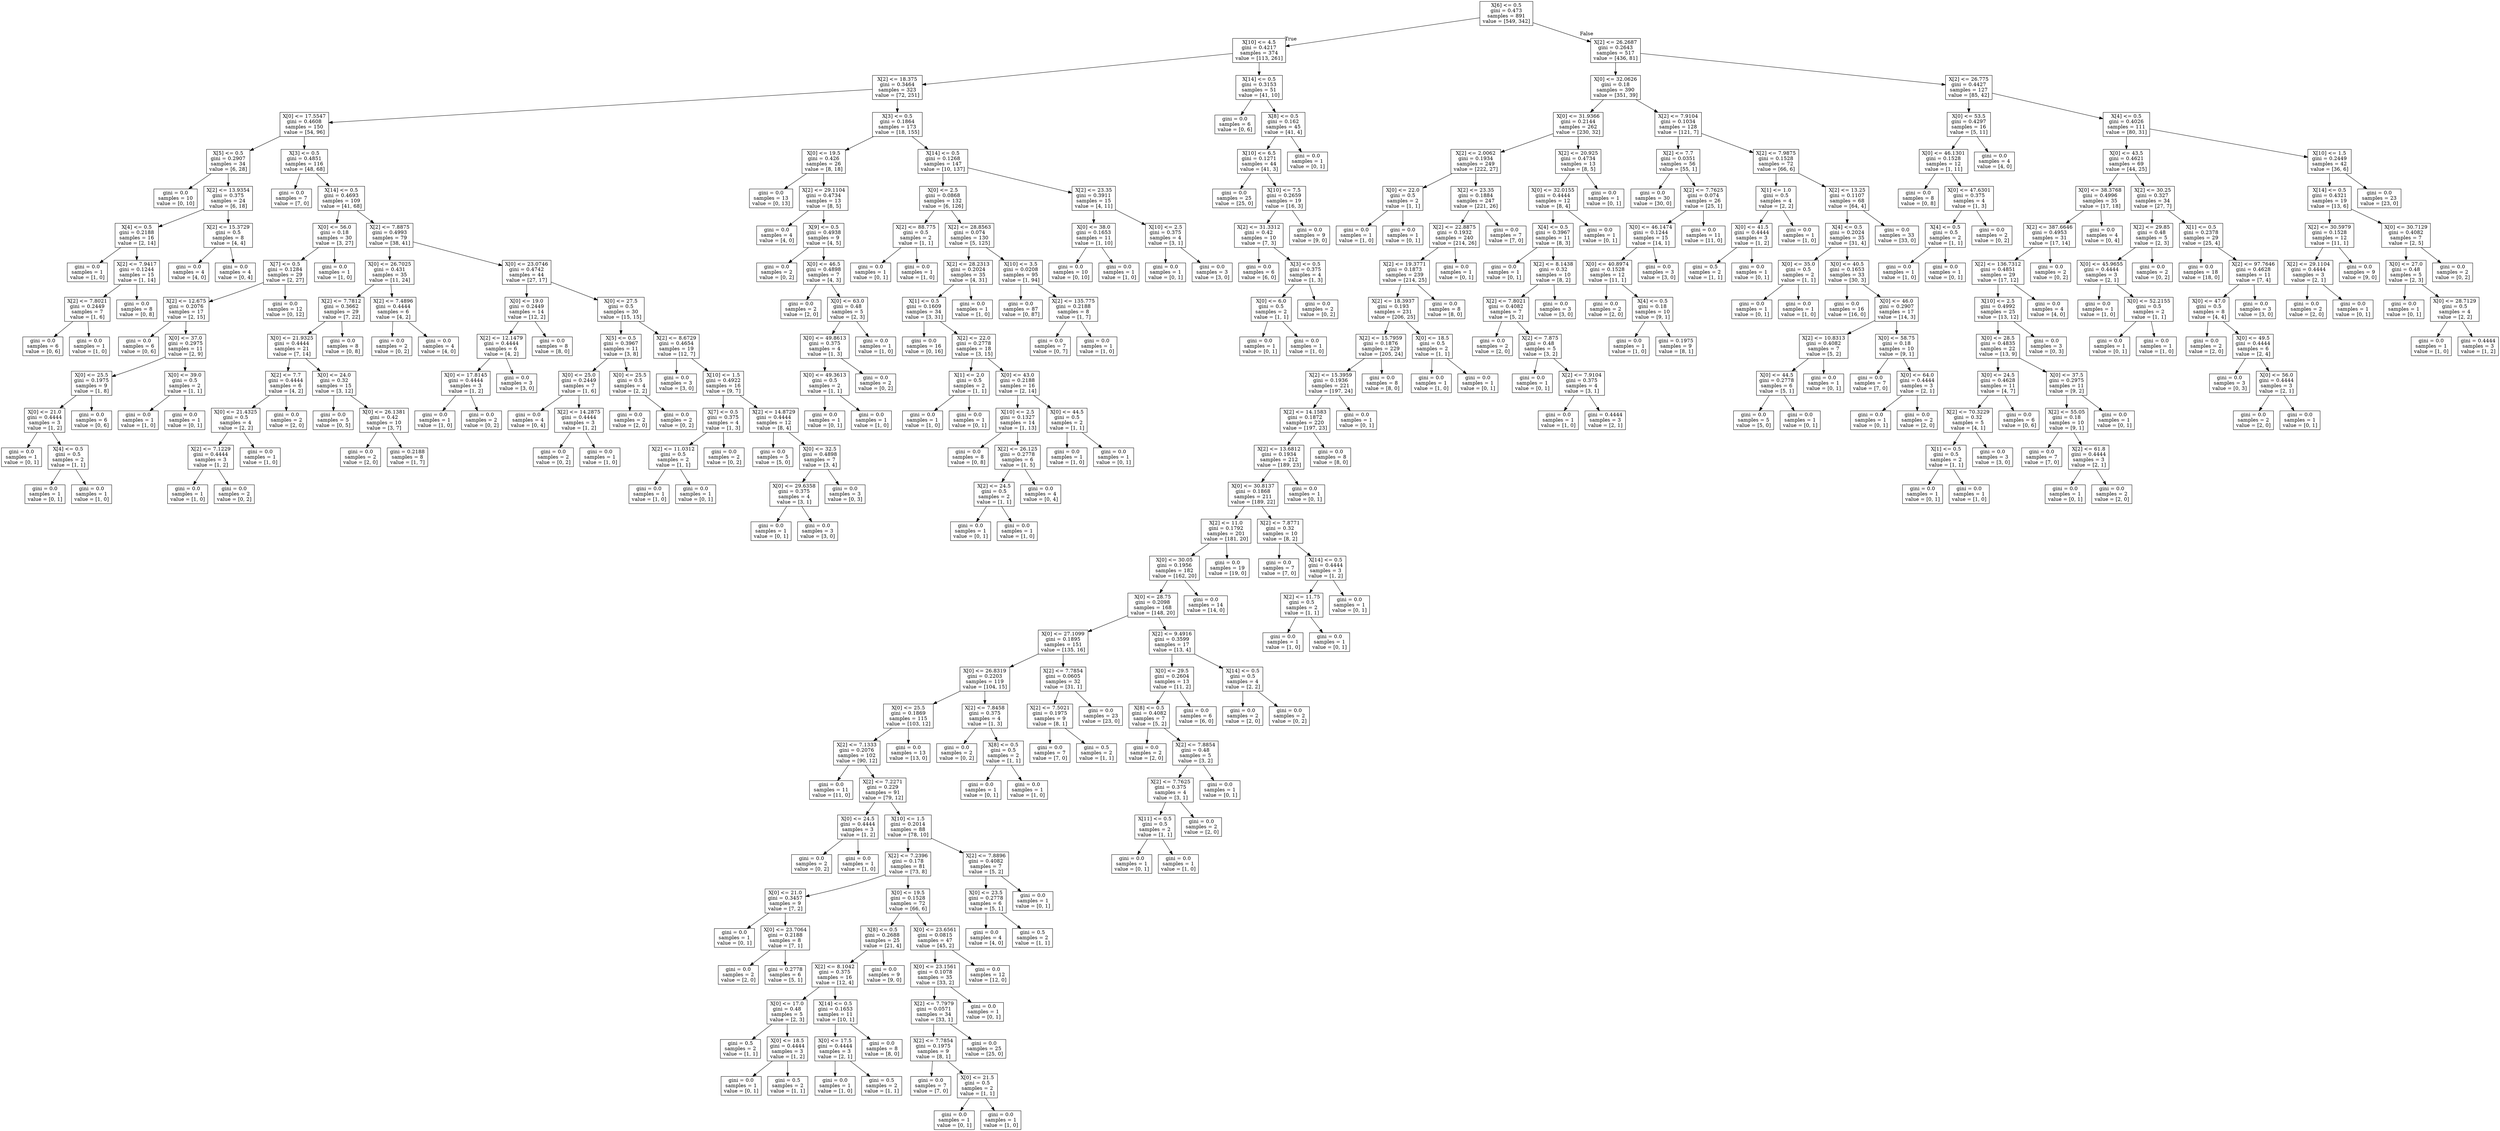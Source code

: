 digraph Tree {
node [shape=box] ;
0 [label="X[6] <= 0.5\ngini = 0.473\nsamples = 891\nvalue = [549, 342]"] ;
1 [label="X[10] <= 4.5\ngini = 0.4217\nsamples = 374\nvalue = [113, 261]"] ;
0 -> 1 [labeldistance=2.5, labelangle=45, headlabel="True"] ;
2 [label="X[2] <= 18.375\ngini = 0.3464\nsamples = 323\nvalue = [72, 251]"] ;
1 -> 2 ;
3 [label="X[0] <= 17.5547\ngini = 0.4608\nsamples = 150\nvalue = [54, 96]"] ;
2 -> 3 ;
4 [label="X[5] <= 0.5\ngini = 0.2907\nsamples = 34\nvalue = [6, 28]"] ;
3 -> 4 ;
5 [label="gini = 0.0\nsamples = 10\nvalue = [0, 10]"] ;
4 -> 5 ;
6 [label="X[2] <= 13.9354\ngini = 0.375\nsamples = 24\nvalue = [6, 18]"] ;
4 -> 6 ;
7 [label="X[4] <= 0.5\ngini = 0.2188\nsamples = 16\nvalue = [2, 14]"] ;
6 -> 7 ;
8 [label="gini = 0.0\nsamples = 1\nvalue = [1, 0]"] ;
7 -> 8 ;
9 [label="X[2] <= 7.9417\ngini = 0.1244\nsamples = 15\nvalue = [1, 14]"] ;
7 -> 9 ;
10 [label="X[2] <= 7.8021\ngini = 0.2449\nsamples = 7\nvalue = [1, 6]"] ;
9 -> 10 ;
11 [label="gini = 0.0\nsamples = 6\nvalue = [0, 6]"] ;
10 -> 11 ;
12 [label="gini = 0.0\nsamples = 1\nvalue = [1, 0]"] ;
10 -> 12 ;
13 [label="gini = 0.0\nsamples = 8\nvalue = [0, 8]"] ;
9 -> 13 ;
14 [label="X[2] <= 15.3729\ngini = 0.5\nsamples = 8\nvalue = [4, 4]"] ;
6 -> 14 ;
15 [label="gini = 0.0\nsamples = 4\nvalue = [4, 0]"] ;
14 -> 15 ;
16 [label="gini = 0.0\nsamples = 4\nvalue = [0, 4]"] ;
14 -> 16 ;
17 [label="X[3] <= 0.5\ngini = 0.4851\nsamples = 116\nvalue = [48, 68]"] ;
3 -> 17 ;
18 [label="gini = 0.0\nsamples = 7\nvalue = [7, 0]"] ;
17 -> 18 ;
19 [label="X[14] <= 0.5\ngini = 0.4693\nsamples = 109\nvalue = [41, 68]"] ;
17 -> 19 ;
20 [label="X[0] <= 56.0\ngini = 0.18\nsamples = 30\nvalue = [3, 27]"] ;
19 -> 20 ;
21 [label="X[7] <= 0.5\ngini = 0.1284\nsamples = 29\nvalue = [2, 27]"] ;
20 -> 21 ;
22 [label="X[2] <= 12.675\ngini = 0.2076\nsamples = 17\nvalue = [2, 15]"] ;
21 -> 22 ;
23 [label="gini = 0.0\nsamples = 6\nvalue = [0, 6]"] ;
22 -> 23 ;
24 [label="X[0] <= 37.0\ngini = 0.2975\nsamples = 11\nvalue = [2, 9]"] ;
22 -> 24 ;
25 [label="X[0] <= 25.5\ngini = 0.1975\nsamples = 9\nvalue = [1, 8]"] ;
24 -> 25 ;
26 [label="X[0] <= 21.0\ngini = 0.4444\nsamples = 3\nvalue = [1, 2]"] ;
25 -> 26 ;
27 [label="gini = 0.0\nsamples = 1\nvalue = [0, 1]"] ;
26 -> 27 ;
28 [label="X[4] <= 0.5\ngini = 0.5\nsamples = 2\nvalue = [1, 1]"] ;
26 -> 28 ;
29 [label="gini = 0.0\nsamples = 1\nvalue = [0, 1]"] ;
28 -> 29 ;
30 [label="gini = 0.0\nsamples = 1\nvalue = [1, 0]"] ;
28 -> 30 ;
31 [label="gini = 0.0\nsamples = 6\nvalue = [0, 6]"] ;
25 -> 31 ;
32 [label="X[0] <= 39.0\ngini = 0.5\nsamples = 2\nvalue = [1, 1]"] ;
24 -> 32 ;
33 [label="gini = 0.0\nsamples = 1\nvalue = [1, 0]"] ;
32 -> 33 ;
34 [label="gini = 0.0\nsamples = 1\nvalue = [0, 1]"] ;
32 -> 34 ;
35 [label="gini = 0.0\nsamples = 12\nvalue = [0, 12]"] ;
21 -> 35 ;
36 [label="gini = 0.0\nsamples = 1\nvalue = [1, 0]"] ;
20 -> 36 ;
37 [label="X[2] <= 7.8875\ngini = 0.4993\nsamples = 79\nvalue = [38, 41]"] ;
19 -> 37 ;
38 [label="X[0] <= 26.7025\ngini = 0.431\nsamples = 35\nvalue = [11, 24]"] ;
37 -> 38 ;
39 [label="X[2] <= 7.7812\ngini = 0.3662\nsamples = 29\nvalue = [7, 22]"] ;
38 -> 39 ;
40 [label="X[0] <= 21.9325\ngini = 0.4444\nsamples = 21\nvalue = [7, 14]"] ;
39 -> 40 ;
41 [label="X[2] <= 7.7\ngini = 0.4444\nsamples = 6\nvalue = [4, 2]"] ;
40 -> 41 ;
42 [label="X[0] <= 21.4325\ngini = 0.5\nsamples = 4\nvalue = [2, 2]"] ;
41 -> 42 ;
43 [label="X[2] <= 7.1229\ngini = 0.4444\nsamples = 3\nvalue = [1, 2]"] ;
42 -> 43 ;
44 [label="gini = 0.0\nsamples = 1\nvalue = [1, 0]"] ;
43 -> 44 ;
45 [label="gini = 0.0\nsamples = 2\nvalue = [0, 2]"] ;
43 -> 45 ;
46 [label="gini = 0.0\nsamples = 1\nvalue = [1, 0]"] ;
42 -> 46 ;
47 [label="gini = 0.0\nsamples = 2\nvalue = [2, 0]"] ;
41 -> 47 ;
48 [label="X[0] <= 24.0\ngini = 0.32\nsamples = 15\nvalue = [3, 12]"] ;
40 -> 48 ;
49 [label="gini = 0.0\nsamples = 5\nvalue = [0, 5]"] ;
48 -> 49 ;
50 [label="X[0] <= 26.1381\ngini = 0.42\nsamples = 10\nvalue = [3, 7]"] ;
48 -> 50 ;
51 [label="gini = 0.0\nsamples = 2\nvalue = [2, 0]"] ;
50 -> 51 ;
52 [label="gini = 0.2188\nsamples = 8\nvalue = [1, 7]"] ;
50 -> 52 ;
53 [label="gini = 0.0\nsamples = 8\nvalue = [0, 8]"] ;
39 -> 53 ;
54 [label="X[2] <= 7.4896\ngini = 0.4444\nsamples = 6\nvalue = [4, 2]"] ;
38 -> 54 ;
55 [label="gini = 0.0\nsamples = 2\nvalue = [0, 2]"] ;
54 -> 55 ;
56 [label="gini = 0.0\nsamples = 4\nvalue = [4, 0]"] ;
54 -> 56 ;
57 [label="X[0] <= 23.0746\ngini = 0.4742\nsamples = 44\nvalue = [27, 17]"] ;
37 -> 57 ;
58 [label="X[0] <= 19.0\ngini = 0.2449\nsamples = 14\nvalue = [12, 2]"] ;
57 -> 58 ;
59 [label="X[2] <= 12.1479\ngini = 0.4444\nsamples = 6\nvalue = [4, 2]"] ;
58 -> 59 ;
60 [label="X[0] <= 17.8145\ngini = 0.4444\nsamples = 3\nvalue = [1, 2]"] ;
59 -> 60 ;
61 [label="gini = 0.0\nsamples = 1\nvalue = [1, 0]"] ;
60 -> 61 ;
62 [label="gini = 0.0\nsamples = 2\nvalue = [0, 2]"] ;
60 -> 62 ;
63 [label="gini = 0.0\nsamples = 3\nvalue = [3, 0]"] ;
59 -> 63 ;
64 [label="gini = 0.0\nsamples = 8\nvalue = [8, 0]"] ;
58 -> 64 ;
65 [label="X[0] <= 27.5\ngini = 0.5\nsamples = 30\nvalue = [15, 15]"] ;
57 -> 65 ;
66 [label="X[5] <= 0.5\ngini = 0.3967\nsamples = 11\nvalue = [3, 8]"] ;
65 -> 66 ;
67 [label="X[0] <= 25.0\ngini = 0.2449\nsamples = 7\nvalue = [1, 6]"] ;
66 -> 67 ;
68 [label="gini = 0.0\nsamples = 4\nvalue = [0, 4]"] ;
67 -> 68 ;
69 [label="X[2] <= 14.2875\ngini = 0.4444\nsamples = 3\nvalue = [1, 2]"] ;
67 -> 69 ;
70 [label="gini = 0.0\nsamples = 2\nvalue = [0, 2]"] ;
69 -> 70 ;
71 [label="gini = 0.0\nsamples = 1\nvalue = [1, 0]"] ;
69 -> 71 ;
72 [label="X[0] <= 25.5\ngini = 0.5\nsamples = 4\nvalue = [2, 2]"] ;
66 -> 72 ;
73 [label="gini = 0.0\nsamples = 2\nvalue = [2, 0]"] ;
72 -> 73 ;
74 [label="gini = 0.0\nsamples = 2\nvalue = [0, 2]"] ;
72 -> 74 ;
75 [label="X[2] <= 8.6729\ngini = 0.4654\nsamples = 19\nvalue = [12, 7]"] ;
65 -> 75 ;
76 [label="gini = 0.0\nsamples = 3\nvalue = [3, 0]"] ;
75 -> 76 ;
77 [label="X[10] <= 1.5\ngini = 0.4922\nsamples = 16\nvalue = [9, 7]"] ;
75 -> 77 ;
78 [label="X[7] <= 0.5\ngini = 0.375\nsamples = 4\nvalue = [1, 3]"] ;
77 -> 78 ;
79 [label="X[2] <= 11.0312\ngini = 0.5\nsamples = 2\nvalue = [1, 1]"] ;
78 -> 79 ;
80 [label="gini = 0.0\nsamples = 1\nvalue = [1, 0]"] ;
79 -> 80 ;
81 [label="gini = 0.0\nsamples = 1\nvalue = [0, 1]"] ;
79 -> 81 ;
82 [label="gini = 0.0\nsamples = 2\nvalue = [0, 2]"] ;
78 -> 82 ;
83 [label="X[2] <= 14.8729\ngini = 0.4444\nsamples = 12\nvalue = [8, 4]"] ;
77 -> 83 ;
84 [label="gini = 0.0\nsamples = 5\nvalue = [5, 0]"] ;
83 -> 84 ;
85 [label="X[0] <= 32.5\ngini = 0.4898\nsamples = 7\nvalue = [3, 4]"] ;
83 -> 85 ;
86 [label="X[0] <= 29.6358\ngini = 0.375\nsamples = 4\nvalue = [3, 1]"] ;
85 -> 86 ;
87 [label="gini = 0.0\nsamples = 1\nvalue = [0, 1]"] ;
86 -> 87 ;
88 [label="gini = 0.0\nsamples = 3\nvalue = [3, 0]"] ;
86 -> 88 ;
89 [label="gini = 0.0\nsamples = 3\nvalue = [0, 3]"] ;
85 -> 89 ;
90 [label="X[3] <= 0.5\ngini = 0.1864\nsamples = 173\nvalue = [18, 155]"] ;
2 -> 90 ;
91 [label="X[0] <= 19.5\ngini = 0.426\nsamples = 26\nvalue = [8, 18]"] ;
90 -> 91 ;
92 [label="gini = 0.0\nsamples = 13\nvalue = [0, 13]"] ;
91 -> 92 ;
93 [label="X[2] <= 29.1104\ngini = 0.4734\nsamples = 13\nvalue = [8, 5]"] ;
91 -> 93 ;
94 [label="gini = 0.0\nsamples = 4\nvalue = [4, 0]"] ;
93 -> 94 ;
95 [label="X[9] <= 0.5\ngini = 0.4938\nsamples = 9\nvalue = [4, 5]"] ;
93 -> 95 ;
96 [label="gini = 0.0\nsamples = 2\nvalue = [0, 2]"] ;
95 -> 96 ;
97 [label="X[0] <= 46.5\ngini = 0.4898\nsamples = 7\nvalue = [4, 3]"] ;
95 -> 97 ;
98 [label="gini = 0.0\nsamples = 2\nvalue = [2, 0]"] ;
97 -> 98 ;
99 [label="X[0] <= 63.0\ngini = 0.48\nsamples = 5\nvalue = [2, 3]"] ;
97 -> 99 ;
100 [label="X[0] <= 49.8613\ngini = 0.375\nsamples = 4\nvalue = [1, 3]"] ;
99 -> 100 ;
101 [label="X[0] <= 49.3613\ngini = 0.5\nsamples = 2\nvalue = [1, 1]"] ;
100 -> 101 ;
102 [label="gini = 0.0\nsamples = 1\nvalue = [0, 1]"] ;
101 -> 102 ;
103 [label="gini = 0.0\nsamples = 1\nvalue = [1, 0]"] ;
101 -> 103 ;
104 [label="gini = 0.0\nsamples = 2\nvalue = [0, 2]"] ;
100 -> 104 ;
105 [label="gini = 0.0\nsamples = 1\nvalue = [1, 0]"] ;
99 -> 105 ;
106 [label="X[14] <= 0.5\ngini = 0.1268\nsamples = 147\nvalue = [10, 137]"] ;
90 -> 106 ;
107 [label="X[0] <= 2.5\ngini = 0.0868\nsamples = 132\nvalue = [6, 126]"] ;
106 -> 107 ;
108 [label="X[2] <= 88.775\ngini = 0.5\nsamples = 2\nvalue = [1, 1]"] ;
107 -> 108 ;
109 [label="gini = 0.0\nsamples = 1\nvalue = [0, 1]"] ;
108 -> 109 ;
110 [label="gini = 0.0\nsamples = 1\nvalue = [1, 0]"] ;
108 -> 110 ;
111 [label="X[2] <= 28.8563\ngini = 0.074\nsamples = 130\nvalue = [5, 125]"] ;
107 -> 111 ;
112 [label="X[2] <= 28.2313\ngini = 0.2024\nsamples = 35\nvalue = [4, 31]"] ;
111 -> 112 ;
113 [label="X[1] <= 0.5\ngini = 0.1609\nsamples = 34\nvalue = [3, 31]"] ;
112 -> 113 ;
114 [label="gini = 0.0\nsamples = 16\nvalue = [0, 16]"] ;
113 -> 114 ;
115 [label="X[2] <= 22.0\ngini = 0.2778\nsamples = 18\nvalue = [3, 15]"] ;
113 -> 115 ;
116 [label="X[1] <= 2.0\ngini = 0.5\nsamples = 2\nvalue = [1, 1]"] ;
115 -> 116 ;
117 [label="gini = 0.0\nsamples = 1\nvalue = [1, 0]"] ;
116 -> 117 ;
118 [label="gini = 0.0\nsamples = 1\nvalue = [0, 1]"] ;
116 -> 118 ;
119 [label="X[0] <= 43.0\ngini = 0.2188\nsamples = 16\nvalue = [2, 14]"] ;
115 -> 119 ;
120 [label="X[10] <= 2.5\ngini = 0.1327\nsamples = 14\nvalue = [1, 13]"] ;
119 -> 120 ;
121 [label="gini = 0.0\nsamples = 8\nvalue = [0, 8]"] ;
120 -> 121 ;
122 [label="X[2] <= 26.125\ngini = 0.2778\nsamples = 6\nvalue = [1, 5]"] ;
120 -> 122 ;
123 [label="X[2] <= 24.5\ngini = 0.5\nsamples = 2\nvalue = [1, 1]"] ;
122 -> 123 ;
124 [label="gini = 0.0\nsamples = 1\nvalue = [0, 1]"] ;
123 -> 124 ;
125 [label="gini = 0.0\nsamples = 1\nvalue = [1, 0]"] ;
123 -> 125 ;
126 [label="gini = 0.0\nsamples = 4\nvalue = [0, 4]"] ;
122 -> 126 ;
127 [label="X[0] <= 44.5\ngini = 0.5\nsamples = 2\nvalue = [1, 1]"] ;
119 -> 127 ;
128 [label="gini = 0.0\nsamples = 1\nvalue = [1, 0]"] ;
127 -> 128 ;
129 [label="gini = 0.0\nsamples = 1\nvalue = [0, 1]"] ;
127 -> 129 ;
130 [label="gini = 0.0\nsamples = 1\nvalue = [1, 0]"] ;
112 -> 130 ;
131 [label="X[10] <= 3.5\ngini = 0.0208\nsamples = 95\nvalue = [1, 94]"] ;
111 -> 131 ;
132 [label="gini = 0.0\nsamples = 87\nvalue = [0, 87]"] ;
131 -> 132 ;
133 [label="X[2] <= 135.775\ngini = 0.2188\nsamples = 8\nvalue = [1, 7]"] ;
131 -> 133 ;
134 [label="gini = 0.0\nsamples = 7\nvalue = [0, 7]"] ;
133 -> 134 ;
135 [label="gini = 0.0\nsamples = 1\nvalue = [1, 0]"] ;
133 -> 135 ;
136 [label="X[2] <= 23.35\ngini = 0.3911\nsamples = 15\nvalue = [4, 11]"] ;
106 -> 136 ;
137 [label="X[0] <= 38.0\ngini = 0.1653\nsamples = 11\nvalue = [1, 10]"] ;
136 -> 137 ;
138 [label="gini = 0.0\nsamples = 10\nvalue = [0, 10]"] ;
137 -> 138 ;
139 [label="gini = 0.0\nsamples = 1\nvalue = [1, 0]"] ;
137 -> 139 ;
140 [label="X[10] <= 2.5\ngini = 0.375\nsamples = 4\nvalue = [3, 1]"] ;
136 -> 140 ;
141 [label="gini = 0.0\nsamples = 1\nvalue = [0, 1]"] ;
140 -> 141 ;
142 [label="gini = 0.0\nsamples = 3\nvalue = [3, 0]"] ;
140 -> 142 ;
143 [label="X[14] <= 0.5\ngini = 0.3153\nsamples = 51\nvalue = [41, 10]"] ;
1 -> 143 ;
144 [label="gini = 0.0\nsamples = 6\nvalue = [0, 6]"] ;
143 -> 144 ;
145 [label="X[8] <= 0.5\ngini = 0.162\nsamples = 45\nvalue = [41, 4]"] ;
143 -> 145 ;
146 [label="X[10] <= 6.5\ngini = 0.1271\nsamples = 44\nvalue = [41, 3]"] ;
145 -> 146 ;
147 [label="gini = 0.0\nsamples = 25\nvalue = [25, 0]"] ;
146 -> 147 ;
148 [label="X[10] <= 7.5\ngini = 0.2659\nsamples = 19\nvalue = [16, 3]"] ;
146 -> 148 ;
149 [label="X[2] <= 31.3312\ngini = 0.42\nsamples = 10\nvalue = [7, 3]"] ;
148 -> 149 ;
150 [label="gini = 0.0\nsamples = 6\nvalue = [6, 0]"] ;
149 -> 150 ;
151 [label="X[3] <= 0.5\ngini = 0.375\nsamples = 4\nvalue = [1, 3]"] ;
149 -> 151 ;
152 [label="X[0] <= 6.0\ngini = 0.5\nsamples = 2\nvalue = [1, 1]"] ;
151 -> 152 ;
153 [label="gini = 0.0\nsamples = 1\nvalue = [0, 1]"] ;
152 -> 153 ;
154 [label="gini = 0.0\nsamples = 1\nvalue = [1, 0]"] ;
152 -> 154 ;
155 [label="gini = 0.0\nsamples = 2\nvalue = [0, 2]"] ;
151 -> 155 ;
156 [label="gini = 0.0\nsamples = 9\nvalue = [9, 0]"] ;
148 -> 156 ;
157 [label="gini = 0.0\nsamples = 1\nvalue = [0, 1]"] ;
145 -> 157 ;
158 [label="X[2] <= 26.2687\ngini = 0.2643\nsamples = 517\nvalue = [436, 81]"] ;
0 -> 158 [labeldistance=2.5, labelangle=-45, headlabel="False"] ;
159 [label="X[0] <= 32.0626\ngini = 0.18\nsamples = 390\nvalue = [351, 39]"] ;
158 -> 159 ;
160 [label="X[0] <= 31.9366\ngini = 0.2144\nsamples = 262\nvalue = [230, 32]"] ;
159 -> 160 ;
161 [label="X[2] <= 2.0062\ngini = 0.1934\nsamples = 249\nvalue = [222, 27]"] ;
160 -> 161 ;
162 [label="X[0] <= 22.0\ngini = 0.5\nsamples = 2\nvalue = [1, 1]"] ;
161 -> 162 ;
163 [label="gini = 0.0\nsamples = 1\nvalue = [1, 0]"] ;
162 -> 163 ;
164 [label="gini = 0.0\nsamples = 1\nvalue = [0, 1]"] ;
162 -> 164 ;
165 [label="X[2] <= 23.35\ngini = 0.1884\nsamples = 247\nvalue = [221, 26]"] ;
161 -> 165 ;
166 [label="X[2] <= 22.8875\ngini = 0.1932\nsamples = 240\nvalue = [214, 26]"] ;
165 -> 166 ;
167 [label="X[2] <= 19.3771\ngini = 0.1873\nsamples = 239\nvalue = [214, 25]"] ;
166 -> 167 ;
168 [label="X[2] <= 18.3937\ngini = 0.193\nsamples = 231\nvalue = [206, 25]"] ;
167 -> 168 ;
169 [label="X[2] <= 15.7959\ngini = 0.1876\nsamples = 229\nvalue = [205, 24]"] ;
168 -> 169 ;
170 [label="X[2] <= 15.3959\ngini = 0.1936\nsamples = 221\nvalue = [197, 24]"] ;
169 -> 170 ;
171 [label="X[2] <= 14.1583\ngini = 0.1872\nsamples = 220\nvalue = [197, 23]"] ;
170 -> 171 ;
172 [label="X[2] <= 13.6812\ngini = 0.1934\nsamples = 212\nvalue = [189, 23]"] ;
171 -> 172 ;
173 [label="X[0] <= 30.8137\ngini = 0.1868\nsamples = 211\nvalue = [189, 22]"] ;
172 -> 173 ;
174 [label="X[2] <= 11.0\ngini = 0.1792\nsamples = 201\nvalue = [181, 20]"] ;
173 -> 174 ;
175 [label="X[0] <= 30.05\ngini = 0.1956\nsamples = 182\nvalue = [162, 20]"] ;
174 -> 175 ;
176 [label="X[0] <= 28.75\ngini = 0.2098\nsamples = 168\nvalue = [148, 20]"] ;
175 -> 176 ;
177 [label="X[0] <= 27.1099\ngini = 0.1895\nsamples = 151\nvalue = [135, 16]"] ;
176 -> 177 ;
178 [label="X[0] <= 26.8319\ngini = 0.2203\nsamples = 119\nvalue = [104, 15]"] ;
177 -> 178 ;
179 [label="X[0] <= 25.5\ngini = 0.1869\nsamples = 115\nvalue = [103, 12]"] ;
178 -> 179 ;
180 [label="X[2] <= 7.1333\ngini = 0.2076\nsamples = 102\nvalue = [90, 12]"] ;
179 -> 180 ;
181 [label="gini = 0.0\nsamples = 11\nvalue = [11, 0]"] ;
180 -> 181 ;
182 [label="X[2] <= 7.2271\ngini = 0.229\nsamples = 91\nvalue = [79, 12]"] ;
180 -> 182 ;
183 [label="X[0] <= 24.5\ngini = 0.4444\nsamples = 3\nvalue = [1, 2]"] ;
182 -> 183 ;
184 [label="gini = 0.0\nsamples = 2\nvalue = [0, 2]"] ;
183 -> 184 ;
185 [label="gini = 0.0\nsamples = 1\nvalue = [1, 0]"] ;
183 -> 185 ;
186 [label="X[10] <= 1.5\ngini = 0.2014\nsamples = 88\nvalue = [78, 10]"] ;
182 -> 186 ;
187 [label="X[2] <= 7.2396\ngini = 0.178\nsamples = 81\nvalue = [73, 8]"] ;
186 -> 187 ;
188 [label="X[0] <= 21.0\ngini = 0.3457\nsamples = 9\nvalue = [7, 2]"] ;
187 -> 188 ;
189 [label="gini = 0.0\nsamples = 1\nvalue = [0, 1]"] ;
188 -> 189 ;
190 [label="X[0] <= 23.7064\ngini = 0.2188\nsamples = 8\nvalue = [7, 1]"] ;
188 -> 190 ;
191 [label="gini = 0.0\nsamples = 2\nvalue = [2, 0]"] ;
190 -> 191 ;
192 [label="gini = 0.2778\nsamples = 6\nvalue = [5, 1]"] ;
190 -> 192 ;
193 [label="X[0] <= 19.5\ngini = 0.1528\nsamples = 72\nvalue = [66, 6]"] ;
187 -> 193 ;
194 [label="X[8] <= 0.5\ngini = 0.2688\nsamples = 25\nvalue = [21, 4]"] ;
193 -> 194 ;
195 [label="X[2] <= 8.1042\ngini = 0.375\nsamples = 16\nvalue = [12, 4]"] ;
194 -> 195 ;
196 [label="X[0] <= 17.0\ngini = 0.48\nsamples = 5\nvalue = [2, 3]"] ;
195 -> 196 ;
197 [label="gini = 0.5\nsamples = 2\nvalue = [1, 1]"] ;
196 -> 197 ;
198 [label="X[0] <= 18.5\ngini = 0.4444\nsamples = 3\nvalue = [1, 2]"] ;
196 -> 198 ;
199 [label="gini = 0.0\nsamples = 1\nvalue = [0, 1]"] ;
198 -> 199 ;
200 [label="gini = 0.5\nsamples = 2\nvalue = [1, 1]"] ;
198 -> 200 ;
201 [label="X[14] <= 0.5\ngini = 0.1653\nsamples = 11\nvalue = [10, 1]"] ;
195 -> 201 ;
202 [label="X[0] <= 17.5\ngini = 0.4444\nsamples = 3\nvalue = [2, 1]"] ;
201 -> 202 ;
203 [label="gini = 0.0\nsamples = 1\nvalue = [1, 0]"] ;
202 -> 203 ;
204 [label="gini = 0.5\nsamples = 2\nvalue = [1, 1]"] ;
202 -> 204 ;
205 [label="gini = 0.0\nsamples = 8\nvalue = [8, 0]"] ;
201 -> 205 ;
206 [label="gini = 0.0\nsamples = 9\nvalue = [9, 0]"] ;
194 -> 206 ;
207 [label="X[0] <= 23.6561\ngini = 0.0815\nsamples = 47\nvalue = [45, 2]"] ;
193 -> 207 ;
208 [label="X[0] <= 23.1561\ngini = 0.1078\nsamples = 35\nvalue = [33, 2]"] ;
207 -> 208 ;
209 [label="X[2] <= 7.7979\ngini = 0.0571\nsamples = 34\nvalue = [33, 1]"] ;
208 -> 209 ;
210 [label="X[2] <= 7.7854\ngini = 0.1975\nsamples = 9\nvalue = [8, 1]"] ;
209 -> 210 ;
211 [label="gini = 0.0\nsamples = 7\nvalue = [7, 0]"] ;
210 -> 211 ;
212 [label="X[0] <= 21.5\ngini = 0.5\nsamples = 2\nvalue = [1, 1]"] ;
210 -> 212 ;
213 [label="gini = 0.0\nsamples = 1\nvalue = [0, 1]"] ;
212 -> 213 ;
214 [label="gini = 0.0\nsamples = 1\nvalue = [1, 0]"] ;
212 -> 214 ;
215 [label="gini = 0.0\nsamples = 25\nvalue = [25, 0]"] ;
209 -> 215 ;
216 [label="gini = 0.0\nsamples = 1\nvalue = [0, 1]"] ;
208 -> 216 ;
217 [label="gini = 0.0\nsamples = 12\nvalue = [12, 0]"] ;
207 -> 217 ;
218 [label="X[2] <= 7.8896\ngini = 0.4082\nsamples = 7\nvalue = [5, 2]"] ;
186 -> 218 ;
219 [label="X[0] <= 23.5\ngini = 0.2778\nsamples = 6\nvalue = [5, 1]"] ;
218 -> 219 ;
220 [label="gini = 0.0\nsamples = 4\nvalue = [4, 0]"] ;
219 -> 220 ;
221 [label="gini = 0.5\nsamples = 2\nvalue = [1, 1]"] ;
219 -> 221 ;
222 [label="gini = 0.0\nsamples = 1\nvalue = [0, 1]"] ;
218 -> 222 ;
223 [label="gini = 0.0\nsamples = 13\nvalue = [13, 0]"] ;
179 -> 223 ;
224 [label="X[2] <= 7.8458\ngini = 0.375\nsamples = 4\nvalue = [1, 3]"] ;
178 -> 224 ;
225 [label="gini = 0.0\nsamples = 2\nvalue = [0, 2]"] ;
224 -> 225 ;
226 [label="X[8] <= 0.5\ngini = 0.5\nsamples = 2\nvalue = [1, 1]"] ;
224 -> 226 ;
227 [label="gini = 0.0\nsamples = 1\nvalue = [0, 1]"] ;
226 -> 227 ;
228 [label="gini = 0.0\nsamples = 1\nvalue = [1, 0]"] ;
226 -> 228 ;
229 [label="X[2] <= 7.7854\ngini = 0.0605\nsamples = 32\nvalue = [31, 1]"] ;
177 -> 229 ;
230 [label="X[2] <= 7.5021\ngini = 0.1975\nsamples = 9\nvalue = [8, 1]"] ;
229 -> 230 ;
231 [label="gini = 0.0\nsamples = 7\nvalue = [7, 0]"] ;
230 -> 231 ;
232 [label="gini = 0.5\nsamples = 2\nvalue = [1, 1]"] ;
230 -> 232 ;
233 [label="gini = 0.0\nsamples = 23\nvalue = [23, 0]"] ;
229 -> 233 ;
234 [label="X[2] <= 9.4916\ngini = 0.3599\nsamples = 17\nvalue = [13, 4]"] ;
176 -> 234 ;
235 [label="X[0] <= 29.5\ngini = 0.2604\nsamples = 13\nvalue = [11, 2]"] ;
234 -> 235 ;
236 [label="X[8] <= 0.5\ngini = 0.4082\nsamples = 7\nvalue = [5, 2]"] ;
235 -> 236 ;
237 [label="gini = 0.0\nsamples = 2\nvalue = [2, 0]"] ;
236 -> 237 ;
238 [label="X[2] <= 7.8854\ngini = 0.48\nsamples = 5\nvalue = [3, 2]"] ;
236 -> 238 ;
239 [label="X[2] <= 7.7625\ngini = 0.375\nsamples = 4\nvalue = [3, 1]"] ;
238 -> 239 ;
240 [label="X[11] <= 0.5\ngini = 0.5\nsamples = 2\nvalue = [1, 1]"] ;
239 -> 240 ;
241 [label="gini = 0.0\nsamples = 1\nvalue = [0, 1]"] ;
240 -> 241 ;
242 [label="gini = 0.0\nsamples = 1\nvalue = [1, 0]"] ;
240 -> 242 ;
243 [label="gini = 0.0\nsamples = 2\nvalue = [2, 0]"] ;
239 -> 243 ;
244 [label="gini = 0.0\nsamples = 1\nvalue = [0, 1]"] ;
238 -> 244 ;
245 [label="gini = 0.0\nsamples = 6\nvalue = [6, 0]"] ;
235 -> 245 ;
246 [label="X[14] <= 0.5\ngini = 0.5\nsamples = 4\nvalue = [2, 2]"] ;
234 -> 246 ;
247 [label="gini = 0.0\nsamples = 2\nvalue = [2, 0]"] ;
246 -> 247 ;
248 [label="gini = 0.0\nsamples = 2\nvalue = [0, 2]"] ;
246 -> 248 ;
249 [label="gini = 0.0\nsamples = 14\nvalue = [14, 0]"] ;
175 -> 249 ;
250 [label="gini = 0.0\nsamples = 19\nvalue = [19, 0]"] ;
174 -> 250 ;
251 [label="X[2] <= 7.8771\ngini = 0.32\nsamples = 10\nvalue = [8, 2]"] ;
173 -> 251 ;
252 [label="gini = 0.0\nsamples = 7\nvalue = [7, 0]"] ;
251 -> 252 ;
253 [label="X[14] <= 0.5\ngini = 0.4444\nsamples = 3\nvalue = [1, 2]"] ;
251 -> 253 ;
254 [label="X[2] <= 11.75\ngini = 0.5\nsamples = 2\nvalue = [1, 1]"] ;
253 -> 254 ;
255 [label="gini = 0.0\nsamples = 1\nvalue = [1, 0]"] ;
254 -> 255 ;
256 [label="gini = 0.0\nsamples = 1\nvalue = [0, 1]"] ;
254 -> 256 ;
257 [label="gini = 0.0\nsamples = 1\nvalue = [0, 1]"] ;
253 -> 257 ;
258 [label="gini = 0.0\nsamples = 1\nvalue = [0, 1]"] ;
172 -> 258 ;
259 [label="gini = 0.0\nsamples = 8\nvalue = [8, 0]"] ;
171 -> 259 ;
260 [label="gini = 0.0\nsamples = 1\nvalue = [0, 1]"] ;
170 -> 260 ;
261 [label="gini = 0.0\nsamples = 8\nvalue = [8, 0]"] ;
169 -> 261 ;
262 [label="X[0] <= 18.5\ngini = 0.5\nsamples = 2\nvalue = [1, 1]"] ;
168 -> 262 ;
263 [label="gini = 0.0\nsamples = 1\nvalue = [1, 0]"] ;
262 -> 263 ;
264 [label="gini = 0.0\nsamples = 1\nvalue = [0, 1]"] ;
262 -> 264 ;
265 [label="gini = 0.0\nsamples = 8\nvalue = [8, 0]"] ;
167 -> 265 ;
266 [label="gini = 0.0\nsamples = 1\nvalue = [0, 1]"] ;
166 -> 266 ;
267 [label="gini = 0.0\nsamples = 7\nvalue = [7, 0]"] ;
165 -> 267 ;
268 [label="X[2] <= 20.925\ngini = 0.4734\nsamples = 13\nvalue = [8, 5]"] ;
160 -> 268 ;
269 [label="X[0] <= 32.0155\ngini = 0.4444\nsamples = 12\nvalue = [8, 4]"] ;
268 -> 269 ;
270 [label="X[4] <= 0.5\ngini = 0.3967\nsamples = 11\nvalue = [8, 3]"] ;
269 -> 270 ;
271 [label="gini = 0.0\nsamples = 1\nvalue = [0, 1]"] ;
270 -> 271 ;
272 [label="X[2] <= 8.1438\ngini = 0.32\nsamples = 10\nvalue = [8, 2]"] ;
270 -> 272 ;
273 [label="X[2] <= 7.8021\ngini = 0.4082\nsamples = 7\nvalue = [5, 2]"] ;
272 -> 273 ;
274 [label="gini = 0.0\nsamples = 2\nvalue = [2, 0]"] ;
273 -> 274 ;
275 [label="X[2] <= 7.875\ngini = 0.48\nsamples = 5\nvalue = [3, 2]"] ;
273 -> 275 ;
276 [label="gini = 0.0\nsamples = 1\nvalue = [0, 1]"] ;
275 -> 276 ;
277 [label="X[2] <= 7.9104\ngini = 0.375\nsamples = 4\nvalue = [3, 1]"] ;
275 -> 277 ;
278 [label="gini = 0.0\nsamples = 1\nvalue = [1, 0]"] ;
277 -> 278 ;
279 [label="gini = 0.4444\nsamples = 3\nvalue = [2, 1]"] ;
277 -> 279 ;
280 [label="gini = 0.0\nsamples = 3\nvalue = [3, 0]"] ;
272 -> 280 ;
281 [label="gini = 0.0\nsamples = 1\nvalue = [0, 1]"] ;
269 -> 281 ;
282 [label="gini = 0.0\nsamples = 1\nvalue = [0, 1]"] ;
268 -> 282 ;
283 [label="X[2] <= 7.9104\ngini = 0.1034\nsamples = 128\nvalue = [121, 7]"] ;
159 -> 283 ;
284 [label="X[2] <= 7.7\ngini = 0.0351\nsamples = 56\nvalue = [55, 1]"] ;
283 -> 284 ;
285 [label="gini = 0.0\nsamples = 30\nvalue = [30, 0]"] ;
284 -> 285 ;
286 [label="X[2] <= 7.7625\ngini = 0.074\nsamples = 26\nvalue = [25, 1]"] ;
284 -> 286 ;
287 [label="X[0] <= 46.1474\ngini = 0.1244\nsamples = 15\nvalue = [14, 1]"] ;
286 -> 287 ;
288 [label="X[0] <= 40.8974\ngini = 0.1528\nsamples = 12\nvalue = [11, 1]"] ;
287 -> 288 ;
289 [label="gini = 0.0\nsamples = 2\nvalue = [2, 0]"] ;
288 -> 289 ;
290 [label="X[4] <= 0.5\ngini = 0.18\nsamples = 10\nvalue = [9, 1]"] ;
288 -> 290 ;
291 [label="gini = 0.0\nsamples = 1\nvalue = [1, 0]"] ;
290 -> 291 ;
292 [label="gini = 0.1975\nsamples = 9\nvalue = [8, 1]"] ;
290 -> 292 ;
293 [label="gini = 0.0\nsamples = 3\nvalue = [3, 0]"] ;
287 -> 293 ;
294 [label="gini = 0.0\nsamples = 11\nvalue = [11, 0]"] ;
286 -> 294 ;
295 [label="X[2] <= 7.9875\ngini = 0.1528\nsamples = 72\nvalue = [66, 6]"] ;
283 -> 295 ;
296 [label="X[1] <= 1.0\ngini = 0.5\nsamples = 4\nvalue = [2, 2]"] ;
295 -> 296 ;
297 [label="X[0] <= 41.5\ngini = 0.4444\nsamples = 3\nvalue = [1, 2]"] ;
296 -> 297 ;
298 [label="gini = 0.5\nsamples = 2\nvalue = [1, 1]"] ;
297 -> 298 ;
299 [label="gini = 0.0\nsamples = 1\nvalue = [0, 1]"] ;
297 -> 299 ;
300 [label="gini = 0.0\nsamples = 1\nvalue = [1, 0]"] ;
296 -> 300 ;
301 [label="X[2] <= 13.25\ngini = 0.1107\nsamples = 68\nvalue = [64, 4]"] ;
295 -> 301 ;
302 [label="X[4] <= 0.5\ngini = 0.2024\nsamples = 35\nvalue = [31, 4]"] ;
301 -> 302 ;
303 [label="X[0] <= 35.0\ngini = 0.5\nsamples = 2\nvalue = [1, 1]"] ;
302 -> 303 ;
304 [label="gini = 0.0\nsamples = 1\nvalue = [0, 1]"] ;
303 -> 304 ;
305 [label="gini = 0.0\nsamples = 1\nvalue = [1, 0]"] ;
303 -> 305 ;
306 [label="X[0] <= 40.5\ngini = 0.1653\nsamples = 33\nvalue = [30, 3]"] ;
302 -> 306 ;
307 [label="gini = 0.0\nsamples = 16\nvalue = [16, 0]"] ;
306 -> 307 ;
308 [label="X[0] <= 46.0\ngini = 0.2907\nsamples = 17\nvalue = [14, 3]"] ;
306 -> 308 ;
309 [label="X[2] <= 10.8313\ngini = 0.4082\nsamples = 7\nvalue = [5, 2]"] ;
308 -> 309 ;
310 [label="X[0] <= 44.5\ngini = 0.2778\nsamples = 6\nvalue = [5, 1]"] ;
309 -> 310 ;
311 [label="gini = 0.0\nsamples = 5\nvalue = [5, 0]"] ;
310 -> 311 ;
312 [label="gini = 0.0\nsamples = 1\nvalue = [0, 1]"] ;
310 -> 312 ;
313 [label="gini = 0.0\nsamples = 1\nvalue = [0, 1]"] ;
309 -> 313 ;
314 [label="X[0] <= 58.75\ngini = 0.18\nsamples = 10\nvalue = [9, 1]"] ;
308 -> 314 ;
315 [label="gini = 0.0\nsamples = 7\nvalue = [7, 0]"] ;
314 -> 315 ;
316 [label="X[0] <= 64.0\ngini = 0.4444\nsamples = 3\nvalue = [2, 1]"] ;
314 -> 316 ;
317 [label="gini = 0.0\nsamples = 1\nvalue = [0, 1]"] ;
316 -> 317 ;
318 [label="gini = 0.0\nsamples = 2\nvalue = [2, 0]"] ;
316 -> 318 ;
319 [label="gini = 0.0\nsamples = 33\nvalue = [33, 0]"] ;
301 -> 319 ;
320 [label="X[2] <= 26.775\ngini = 0.4427\nsamples = 127\nvalue = [85, 42]"] ;
158 -> 320 ;
321 [label="X[0] <= 53.5\ngini = 0.4297\nsamples = 16\nvalue = [5, 11]"] ;
320 -> 321 ;
322 [label="X[0] <= 46.1301\ngini = 0.1528\nsamples = 12\nvalue = [1, 11]"] ;
321 -> 322 ;
323 [label="gini = 0.0\nsamples = 8\nvalue = [0, 8]"] ;
322 -> 323 ;
324 [label="X[0] <= 47.6301\ngini = 0.375\nsamples = 4\nvalue = [1, 3]"] ;
322 -> 324 ;
325 [label="X[4] <= 0.5\ngini = 0.5\nsamples = 2\nvalue = [1, 1]"] ;
324 -> 325 ;
326 [label="gini = 0.0\nsamples = 1\nvalue = [1, 0]"] ;
325 -> 326 ;
327 [label="gini = 0.0\nsamples = 1\nvalue = [0, 1]"] ;
325 -> 327 ;
328 [label="gini = 0.0\nsamples = 2\nvalue = [0, 2]"] ;
324 -> 328 ;
329 [label="gini = 0.0\nsamples = 4\nvalue = [4, 0]"] ;
321 -> 329 ;
330 [label="X[4] <= 0.5\ngini = 0.4026\nsamples = 111\nvalue = [80, 31]"] ;
320 -> 330 ;
331 [label="X[0] <= 43.5\ngini = 0.4621\nsamples = 69\nvalue = [44, 25]"] ;
330 -> 331 ;
332 [label="X[0] <= 38.3768\ngini = 0.4996\nsamples = 35\nvalue = [17, 18]"] ;
331 -> 332 ;
333 [label="X[2] <= 387.6646\ngini = 0.4953\nsamples = 31\nvalue = [17, 14]"] ;
332 -> 333 ;
334 [label="X[2] <= 136.7312\ngini = 0.4851\nsamples = 29\nvalue = [17, 12]"] ;
333 -> 334 ;
335 [label="X[10] <= 2.5\ngini = 0.4992\nsamples = 25\nvalue = [13, 12]"] ;
334 -> 335 ;
336 [label="X[0] <= 28.5\ngini = 0.4835\nsamples = 22\nvalue = [13, 9]"] ;
335 -> 336 ;
337 [label="X[0] <= 24.5\ngini = 0.4628\nsamples = 11\nvalue = [4, 7]"] ;
336 -> 337 ;
338 [label="X[2] <= 70.3229\ngini = 0.32\nsamples = 5\nvalue = [4, 1]"] ;
337 -> 338 ;
339 [label="X[1] <= 0.5\ngini = 0.5\nsamples = 2\nvalue = [1, 1]"] ;
338 -> 339 ;
340 [label="gini = 0.0\nsamples = 1\nvalue = [0, 1]"] ;
339 -> 340 ;
341 [label="gini = 0.0\nsamples = 1\nvalue = [1, 0]"] ;
339 -> 341 ;
342 [label="gini = 0.0\nsamples = 3\nvalue = [3, 0]"] ;
338 -> 342 ;
343 [label="gini = 0.0\nsamples = 6\nvalue = [0, 6]"] ;
337 -> 343 ;
344 [label="X[0] <= 37.5\ngini = 0.2975\nsamples = 11\nvalue = [9, 2]"] ;
336 -> 344 ;
345 [label="X[2] <= 55.05\ngini = 0.18\nsamples = 10\nvalue = [9, 1]"] ;
344 -> 345 ;
346 [label="gini = 0.0\nsamples = 7\nvalue = [7, 0]"] ;
345 -> 346 ;
347 [label="X[2] <= 61.8\ngini = 0.4444\nsamples = 3\nvalue = [2, 1]"] ;
345 -> 347 ;
348 [label="gini = 0.0\nsamples = 1\nvalue = [0, 1]"] ;
347 -> 348 ;
349 [label="gini = 0.0\nsamples = 2\nvalue = [2, 0]"] ;
347 -> 349 ;
350 [label="gini = 0.0\nsamples = 1\nvalue = [0, 1]"] ;
344 -> 350 ;
351 [label="gini = 0.0\nsamples = 3\nvalue = [0, 3]"] ;
335 -> 351 ;
352 [label="gini = 0.0\nsamples = 4\nvalue = [4, 0]"] ;
334 -> 352 ;
353 [label="gini = 0.0\nsamples = 2\nvalue = [0, 2]"] ;
333 -> 353 ;
354 [label="gini = 0.0\nsamples = 4\nvalue = [0, 4]"] ;
332 -> 354 ;
355 [label="X[2] <= 30.25\ngini = 0.327\nsamples = 34\nvalue = [27, 7]"] ;
331 -> 355 ;
356 [label="X[2] <= 29.85\ngini = 0.48\nsamples = 5\nvalue = [2, 3]"] ;
355 -> 356 ;
357 [label="X[0] <= 45.9655\ngini = 0.4444\nsamples = 3\nvalue = [2, 1]"] ;
356 -> 357 ;
358 [label="gini = 0.0\nsamples = 1\nvalue = [1, 0]"] ;
357 -> 358 ;
359 [label="X[0] <= 52.2155\ngini = 0.5\nsamples = 2\nvalue = [1, 1]"] ;
357 -> 359 ;
360 [label="gini = 0.0\nsamples = 1\nvalue = [0, 1]"] ;
359 -> 360 ;
361 [label="gini = 0.0\nsamples = 1\nvalue = [1, 0]"] ;
359 -> 361 ;
362 [label="gini = 0.0\nsamples = 2\nvalue = [0, 2]"] ;
356 -> 362 ;
363 [label="X[1] <= 0.5\ngini = 0.2378\nsamples = 29\nvalue = [25, 4]"] ;
355 -> 363 ;
364 [label="gini = 0.0\nsamples = 18\nvalue = [18, 0]"] ;
363 -> 364 ;
365 [label="X[2] <= 97.7646\ngini = 0.4628\nsamples = 11\nvalue = [7, 4]"] ;
363 -> 365 ;
366 [label="X[0] <= 47.0\ngini = 0.5\nsamples = 8\nvalue = [4, 4]"] ;
365 -> 366 ;
367 [label="gini = 0.0\nsamples = 2\nvalue = [2, 0]"] ;
366 -> 367 ;
368 [label="X[0] <= 49.5\ngini = 0.4444\nsamples = 6\nvalue = [2, 4]"] ;
366 -> 368 ;
369 [label="gini = 0.0\nsamples = 3\nvalue = [0, 3]"] ;
368 -> 369 ;
370 [label="X[0] <= 56.0\ngini = 0.4444\nsamples = 3\nvalue = [2, 1]"] ;
368 -> 370 ;
371 [label="gini = 0.0\nsamples = 2\nvalue = [2, 0]"] ;
370 -> 371 ;
372 [label="gini = 0.0\nsamples = 1\nvalue = [0, 1]"] ;
370 -> 372 ;
373 [label="gini = 0.0\nsamples = 3\nvalue = [3, 0]"] ;
365 -> 373 ;
374 [label="X[10] <= 1.5\ngini = 0.2449\nsamples = 42\nvalue = [36, 6]"] ;
330 -> 374 ;
375 [label="X[14] <= 0.5\ngini = 0.4321\nsamples = 19\nvalue = [13, 6]"] ;
374 -> 375 ;
376 [label="X[2] <= 30.5979\ngini = 0.1528\nsamples = 12\nvalue = [11, 1]"] ;
375 -> 376 ;
377 [label="X[2] <= 29.1104\ngini = 0.4444\nsamples = 3\nvalue = [2, 1]"] ;
376 -> 377 ;
378 [label="gini = 0.0\nsamples = 2\nvalue = [2, 0]"] ;
377 -> 378 ;
379 [label="gini = 0.0\nsamples = 1\nvalue = [0, 1]"] ;
377 -> 379 ;
380 [label="gini = 0.0\nsamples = 9\nvalue = [9, 0]"] ;
376 -> 380 ;
381 [label="X[0] <= 30.7129\ngini = 0.4082\nsamples = 7\nvalue = [2, 5]"] ;
375 -> 381 ;
382 [label="X[0] <= 27.0\ngini = 0.48\nsamples = 5\nvalue = [2, 3]"] ;
381 -> 382 ;
383 [label="gini = 0.0\nsamples = 1\nvalue = [0, 1]"] ;
382 -> 383 ;
384 [label="X[0] <= 28.7129\ngini = 0.5\nsamples = 4\nvalue = [2, 2]"] ;
382 -> 384 ;
385 [label="gini = 0.0\nsamples = 1\nvalue = [1, 0]"] ;
384 -> 385 ;
386 [label="gini = 0.4444\nsamples = 3\nvalue = [1, 2]"] ;
384 -> 386 ;
387 [label="gini = 0.0\nsamples = 2\nvalue = [0, 2]"] ;
381 -> 387 ;
388 [label="gini = 0.0\nsamples = 23\nvalue = [23, 0]"] ;
374 -> 388 ;
}